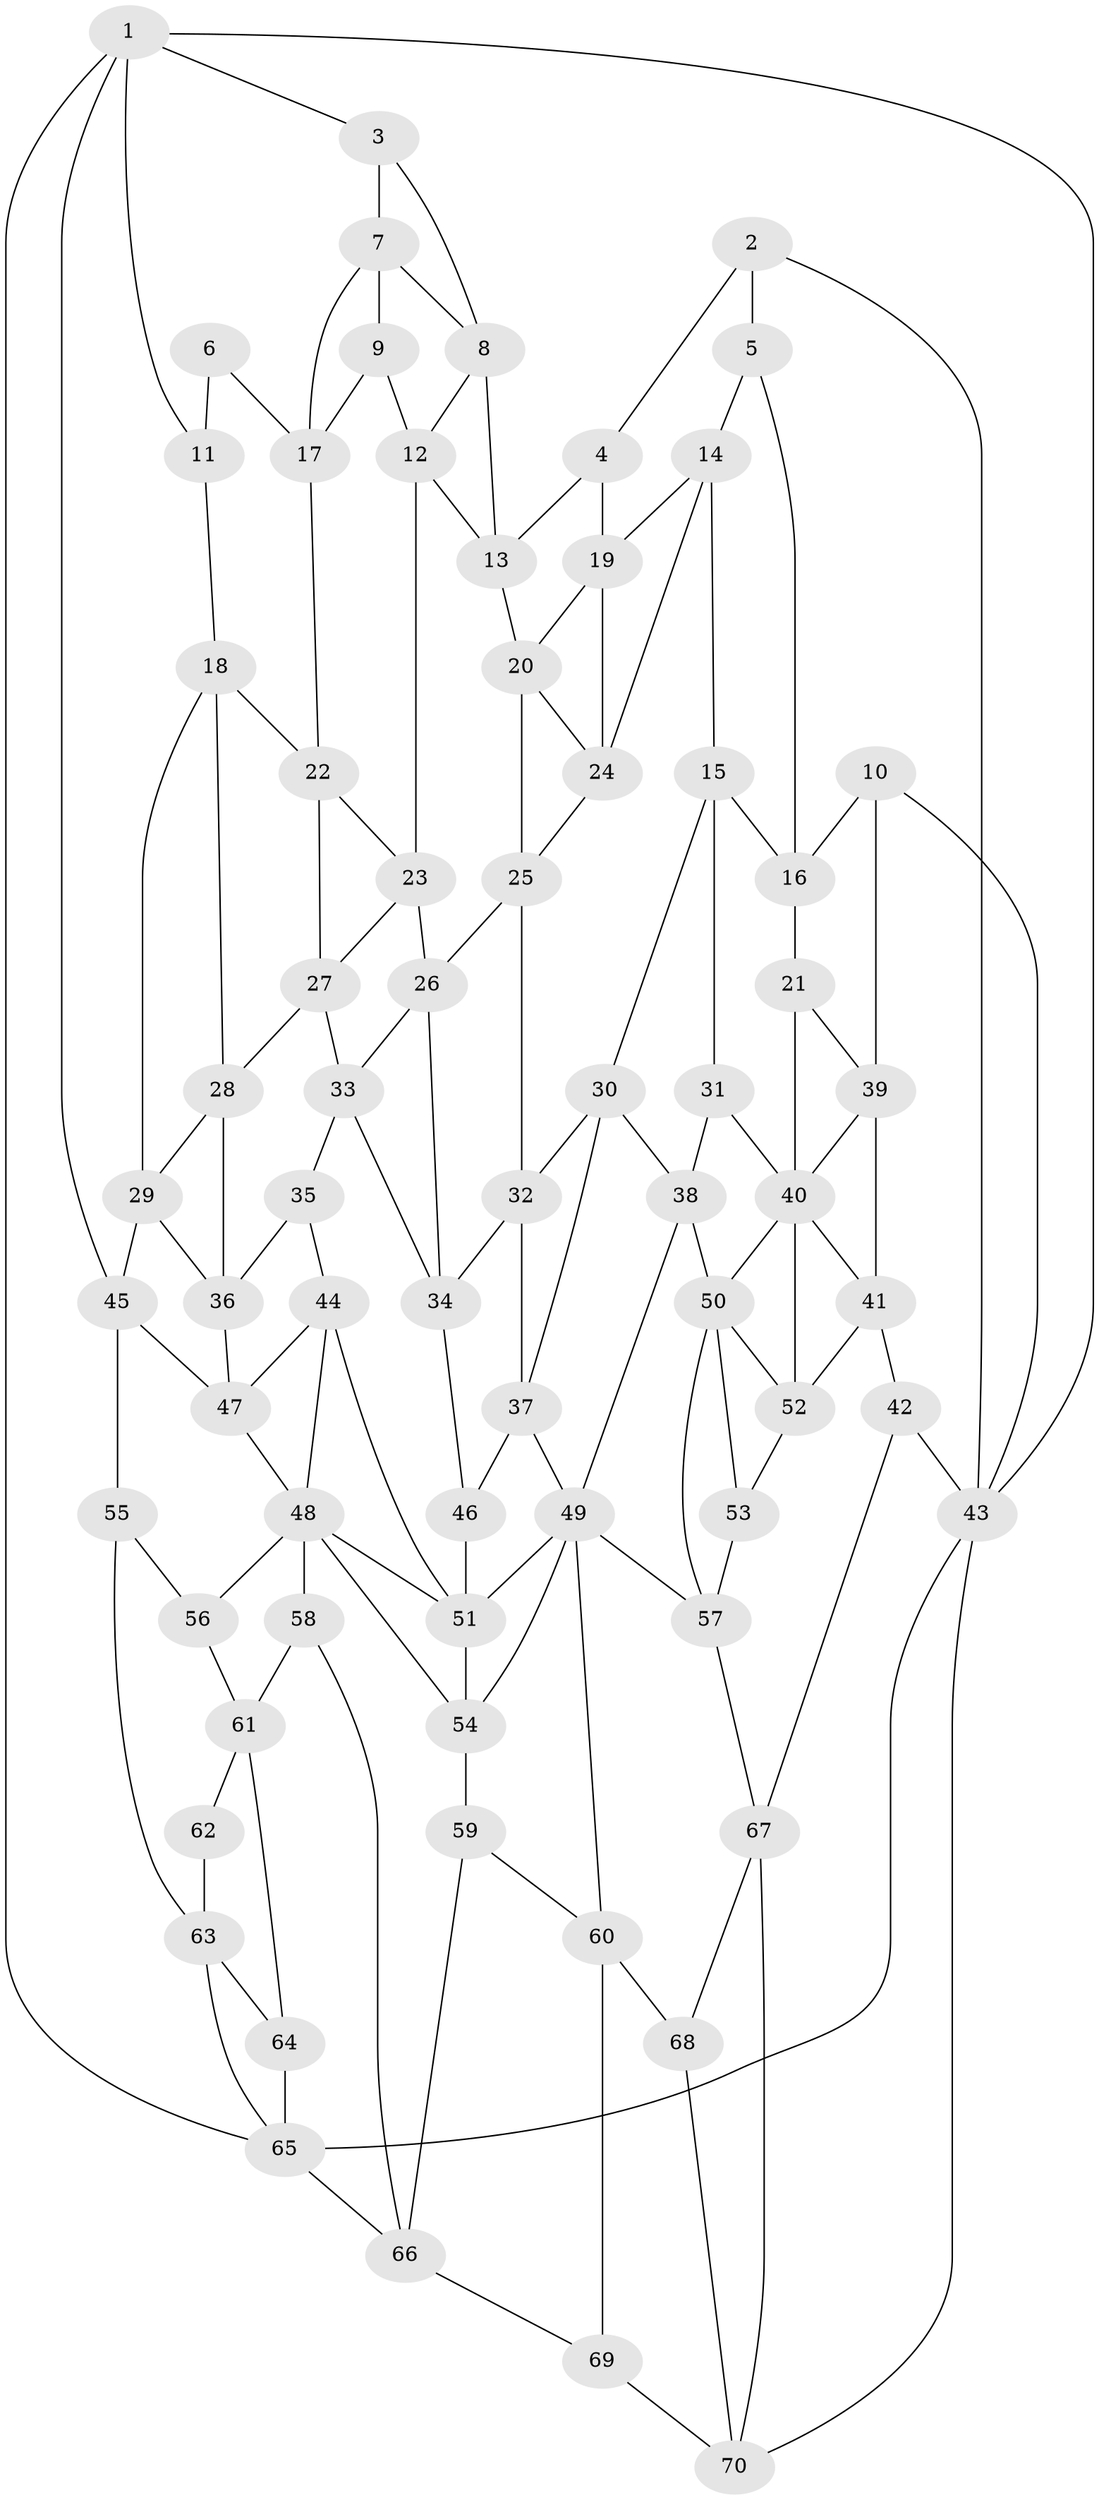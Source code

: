 // original degree distribution, {3: 0.03571428571428571, 5: 0.5071428571428571, 6: 0.24285714285714285, 4: 0.21428571428571427}
// Generated by graph-tools (version 1.1) at 2025/50/03/09/25 03:50:59]
// undirected, 70 vertices, 134 edges
graph export_dot {
graph [start="1"]
  node [color=gray90,style=filled];
  1;
  2;
  3;
  4;
  5;
  6;
  7;
  8;
  9;
  10;
  11;
  12;
  13;
  14;
  15;
  16;
  17;
  18;
  19;
  20;
  21;
  22;
  23;
  24;
  25;
  26;
  27;
  28;
  29;
  30;
  31;
  32;
  33;
  34;
  35;
  36;
  37;
  38;
  39;
  40;
  41;
  42;
  43;
  44;
  45;
  46;
  47;
  48;
  49;
  50;
  51;
  52;
  53;
  54;
  55;
  56;
  57;
  58;
  59;
  60;
  61;
  62;
  63;
  64;
  65;
  66;
  67;
  68;
  69;
  70;
  1 -- 3 [weight=1.0];
  1 -- 11 [weight=1.0];
  1 -- 43 [weight=1.0];
  1 -- 45 [weight=1.0];
  1 -- 65 [weight=1.0];
  2 -- 4 [weight=1.0];
  2 -- 5 [weight=1.0];
  2 -- 43 [weight=1.0];
  3 -- 7 [weight=1.0];
  3 -- 8 [weight=1.0];
  4 -- 13 [weight=1.0];
  4 -- 19 [weight=1.0];
  5 -- 14 [weight=1.0];
  5 -- 16 [weight=1.0];
  6 -- 11 [weight=2.0];
  6 -- 17 [weight=1.0];
  7 -- 8 [weight=1.0];
  7 -- 9 [weight=1.0];
  7 -- 17 [weight=1.0];
  8 -- 12 [weight=1.0];
  8 -- 13 [weight=1.0];
  9 -- 12 [weight=1.0];
  9 -- 17 [weight=1.0];
  10 -- 16 [weight=1.0];
  10 -- 39 [weight=1.0];
  10 -- 43 [weight=1.0];
  11 -- 18 [weight=1.0];
  12 -- 13 [weight=1.0];
  12 -- 23 [weight=1.0];
  13 -- 20 [weight=1.0];
  14 -- 15 [weight=1.0];
  14 -- 19 [weight=1.0];
  14 -- 24 [weight=1.0];
  15 -- 16 [weight=1.0];
  15 -- 30 [weight=1.0];
  15 -- 31 [weight=1.0];
  16 -- 21 [weight=1.0];
  17 -- 22 [weight=1.0];
  18 -- 22 [weight=1.0];
  18 -- 28 [weight=1.0];
  18 -- 29 [weight=1.0];
  19 -- 20 [weight=1.0];
  19 -- 24 [weight=1.0];
  20 -- 24 [weight=1.0];
  20 -- 25 [weight=1.0];
  21 -- 39 [weight=1.0];
  21 -- 40 [weight=1.0];
  22 -- 23 [weight=1.0];
  22 -- 27 [weight=1.0];
  23 -- 26 [weight=1.0];
  23 -- 27 [weight=1.0];
  24 -- 25 [weight=1.0];
  25 -- 26 [weight=1.0];
  25 -- 32 [weight=1.0];
  26 -- 33 [weight=1.0];
  26 -- 34 [weight=1.0];
  27 -- 28 [weight=1.0];
  27 -- 33 [weight=1.0];
  28 -- 29 [weight=1.0];
  28 -- 36 [weight=1.0];
  29 -- 36 [weight=1.0];
  29 -- 45 [weight=1.0];
  30 -- 32 [weight=1.0];
  30 -- 37 [weight=1.0];
  30 -- 38 [weight=1.0];
  31 -- 38 [weight=1.0];
  31 -- 40 [weight=1.0];
  32 -- 34 [weight=1.0];
  32 -- 37 [weight=1.0];
  33 -- 34 [weight=1.0];
  33 -- 35 [weight=1.0];
  34 -- 46 [weight=1.0];
  35 -- 36 [weight=1.0];
  35 -- 44 [weight=1.0];
  36 -- 47 [weight=1.0];
  37 -- 46 [weight=1.0];
  37 -- 49 [weight=1.0];
  38 -- 49 [weight=1.0];
  38 -- 50 [weight=1.0];
  39 -- 40 [weight=1.0];
  39 -- 41 [weight=1.0];
  40 -- 41 [weight=1.0];
  40 -- 50 [weight=1.0];
  40 -- 52 [weight=1.0];
  41 -- 42 [weight=1.0];
  41 -- 52 [weight=1.0];
  42 -- 43 [weight=1.0];
  42 -- 67 [weight=1.0];
  43 -- 65 [weight=1.0];
  43 -- 70 [weight=1.0];
  44 -- 47 [weight=1.0];
  44 -- 48 [weight=1.0];
  44 -- 51 [weight=1.0];
  45 -- 47 [weight=1.0];
  45 -- 55 [weight=1.0];
  46 -- 51 [weight=2.0];
  47 -- 48 [weight=1.0];
  48 -- 51 [weight=1.0];
  48 -- 54 [weight=1.0];
  48 -- 56 [weight=1.0];
  48 -- 58 [weight=1.0];
  49 -- 51 [weight=1.0];
  49 -- 54 [weight=1.0];
  49 -- 57 [weight=1.0];
  49 -- 60 [weight=1.0];
  50 -- 52 [weight=1.0];
  50 -- 53 [weight=1.0];
  50 -- 57 [weight=1.0];
  51 -- 54 [weight=1.0];
  52 -- 53 [weight=1.0];
  53 -- 57 [weight=1.0];
  54 -- 59 [weight=1.0];
  55 -- 56 [weight=1.0];
  55 -- 63 [weight=1.0];
  56 -- 61 [weight=1.0];
  57 -- 67 [weight=1.0];
  58 -- 61 [weight=1.0];
  58 -- 66 [weight=1.0];
  59 -- 60 [weight=1.0];
  59 -- 66 [weight=1.0];
  60 -- 68 [weight=1.0];
  60 -- 69 [weight=1.0];
  61 -- 62 [weight=1.0];
  61 -- 64 [weight=1.0];
  62 -- 63 [weight=1.0];
  63 -- 64 [weight=1.0];
  63 -- 65 [weight=1.0];
  64 -- 65 [weight=1.0];
  65 -- 66 [weight=1.0];
  66 -- 69 [weight=1.0];
  67 -- 68 [weight=1.0];
  67 -- 70 [weight=1.0];
  68 -- 70 [weight=1.0];
  69 -- 70 [weight=1.0];
}
